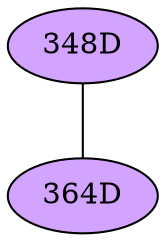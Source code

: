// The Round Table
graph {
	"348D" [fillcolor="#D3A4FF" style=radial]
	"364D" [fillcolor="#D3A4FF" style=radial]
	"348D" -- "364D" [penwidth=1]
}
